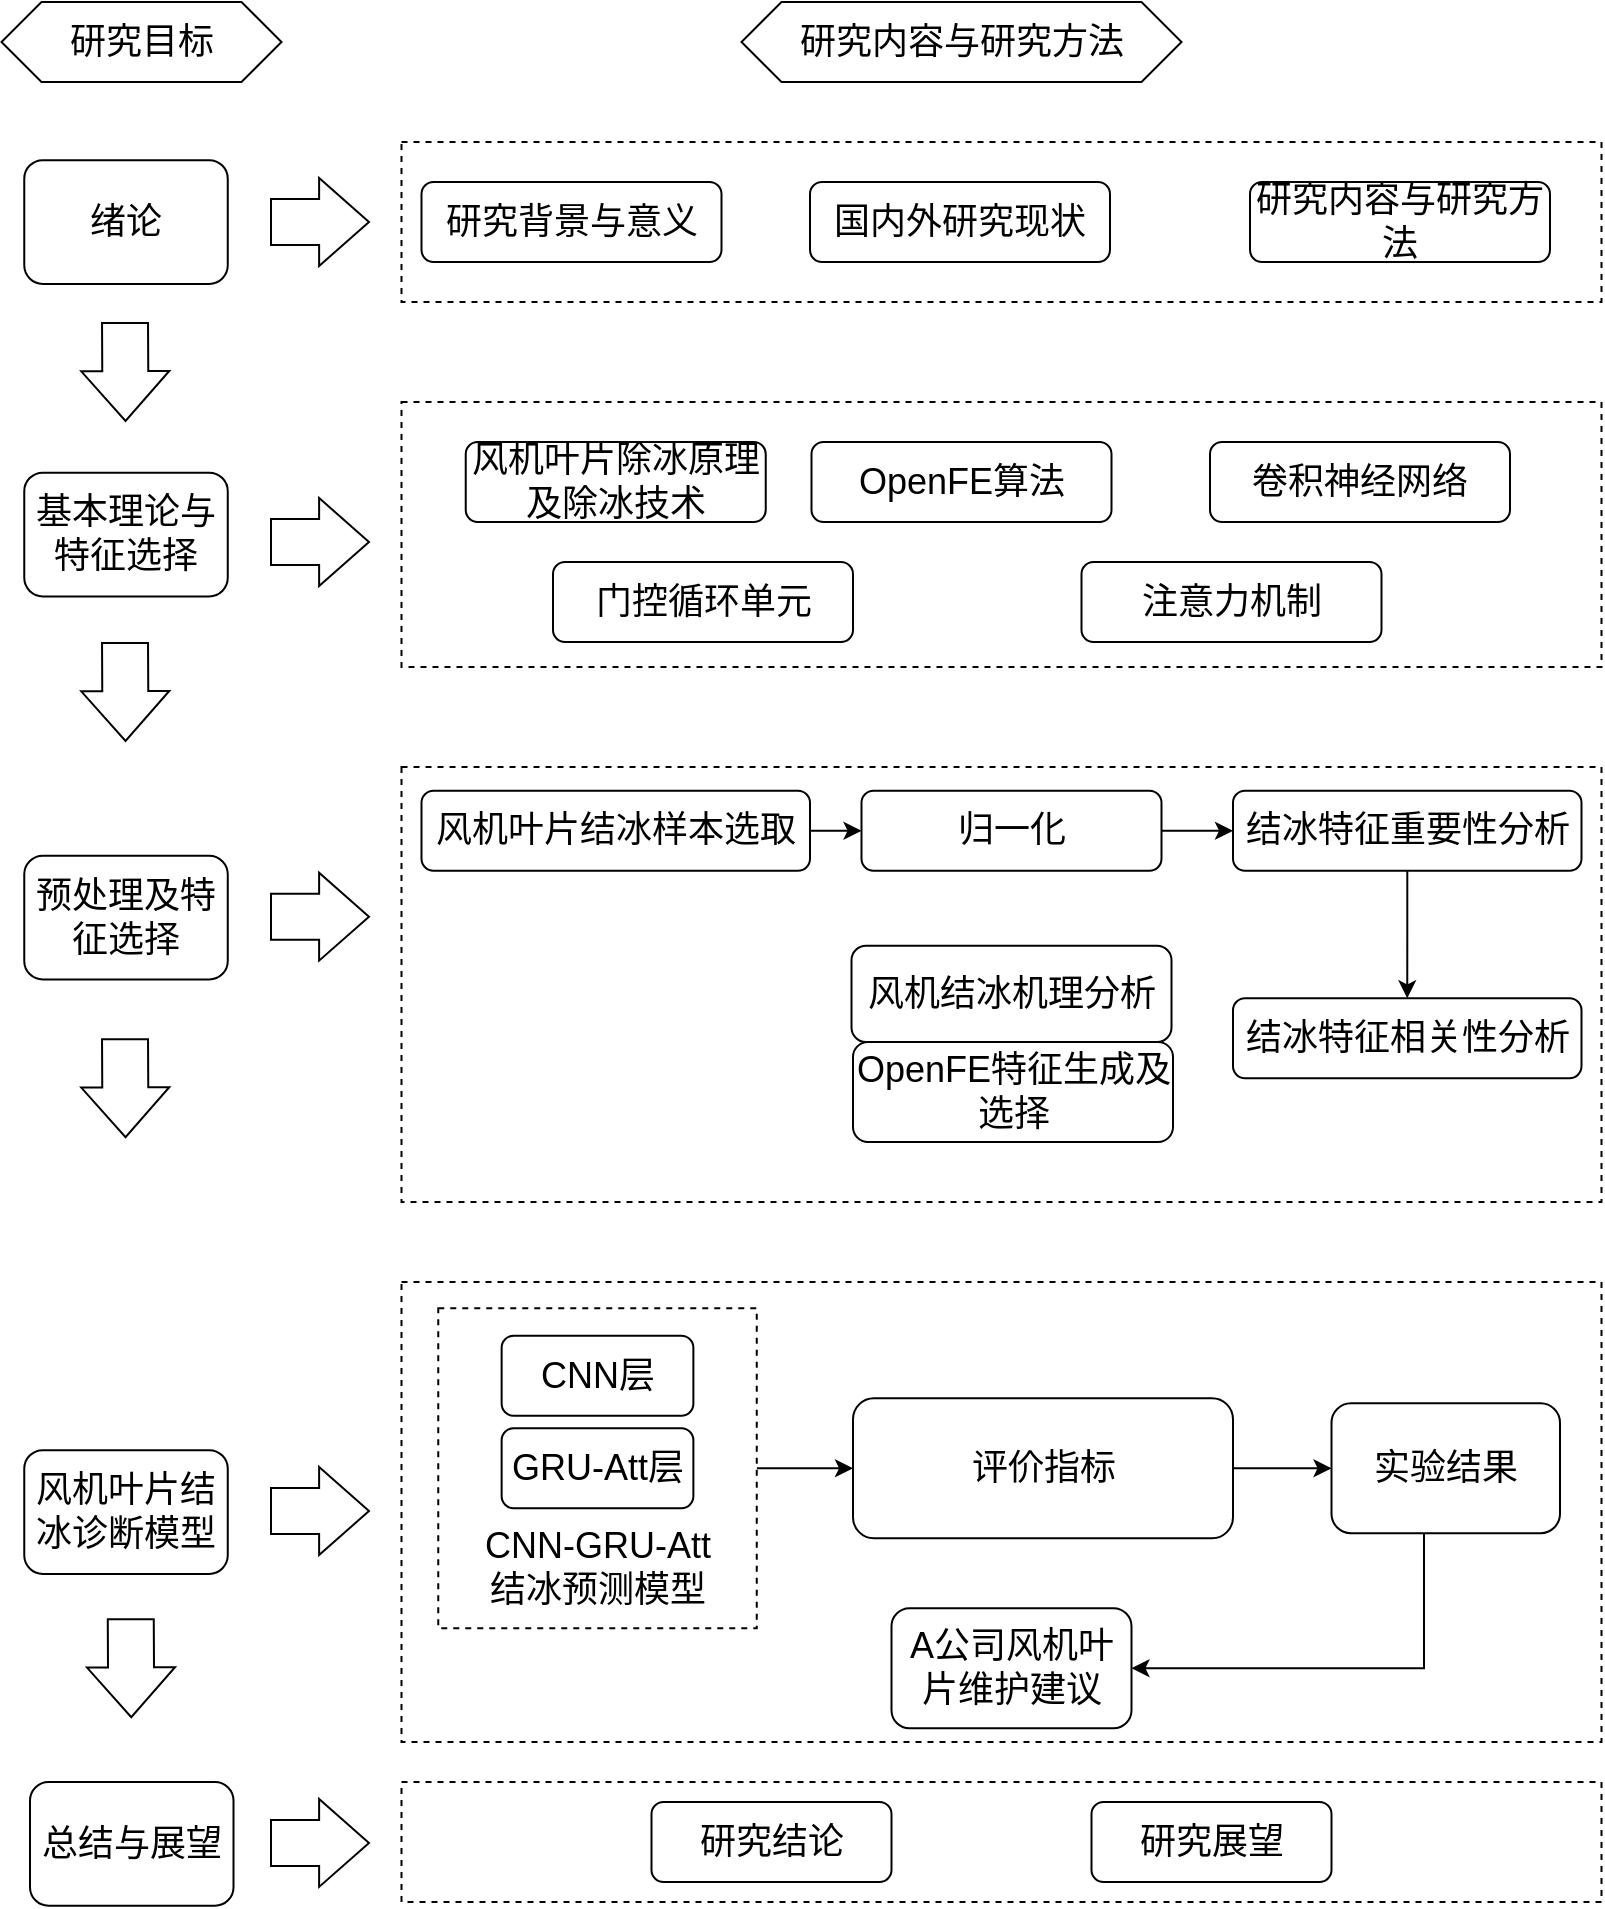 <mxfile version="25.0.3">
  <diagram name="第 1 页" id="p5fiXoCb0oHlGnUIcILo">
    <mxGraphModel dx="1221" dy="668" grid="1" gridSize="10" guides="1" tooltips="1" connect="1" arrows="1" fold="1" page="1" pageScale="1" pageWidth="827" pageHeight="1169" math="0" shadow="0">
      <root>
        <mxCell id="0" />
        <mxCell id="1" parent="0" />
        <mxCell id="f8FCbJ_lQctMmRmD2ybC-2" value="" style="rounded=0;whiteSpace=wrap;html=1;dashed=1;" parent="1" vertex="1">
          <mxGeometry x="215.75" y="412.5" width="600" height="217.5" as="geometry" />
        </mxCell>
        <mxCell id="f8FCbJ_lQctMmRmD2ybC-5" value="" style="rounded=0;whiteSpace=wrap;html=1;dashed=1;" parent="1" vertex="1">
          <mxGeometry x="215.75" y="670" width="600" height="230" as="geometry" />
        </mxCell>
        <mxCell id="f8FCbJ_lQctMmRmD2ybC-6" style="edgeStyle=orthogonalEdgeStyle;rounded=0;orthogonalLoop=1;jettySize=auto;html=1;" parent="1" source="f8FCbJ_lQctMmRmD2ybC-7" target="f8FCbJ_lQctMmRmD2ybC-46" edge="1">
          <mxGeometry relative="1" as="geometry" />
        </mxCell>
        <mxCell id="f8FCbJ_lQctMmRmD2ybC-7" value="" style="rounded=0;whiteSpace=wrap;html=1;dashed=1;" parent="1" vertex="1">
          <mxGeometry x="234.13" y="683.13" width="159.25" height="160" as="geometry" />
        </mxCell>
        <mxCell id="f8FCbJ_lQctMmRmD2ybC-8" value="" style="rounded=0;whiteSpace=wrap;html=1;dashed=1;" parent="1" vertex="1">
          <mxGeometry x="215.75" y="920" width="600" height="60" as="geometry" />
        </mxCell>
        <mxCell id="f8FCbJ_lQctMmRmD2ybC-10" value="" style="rounded=0;whiteSpace=wrap;html=1;dashed=1;" parent="1" vertex="1">
          <mxGeometry x="215.75" y="230" width="600" height="132.5" as="geometry" />
        </mxCell>
        <mxCell id="f8FCbJ_lQctMmRmD2ybC-12" value="" style="rounded=0;whiteSpace=wrap;html=1;dashed=1;" parent="1" vertex="1">
          <mxGeometry x="215.75" y="100" width="600" height="80" as="geometry" />
        </mxCell>
        <mxCell id="f8FCbJ_lQctMmRmD2ybC-13" value="&lt;font style=&quot;font-size: 18px;&quot;&gt;研究目标&lt;/font&gt;" style="shape=hexagon;perimeter=hexagonPerimeter2;whiteSpace=wrap;html=1;fixedSize=1;" parent="1" vertex="1">
          <mxGeometry x="15.75" y="30" width="140" height="40" as="geometry" />
        </mxCell>
        <mxCell id="f8FCbJ_lQctMmRmD2ybC-14" value="&lt;font style=&quot;font-size: 18px;&quot;&gt;研究内容与研究方法&lt;/font&gt;" style="shape=hexagon;perimeter=hexagonPerimeter2;whiteSpace=wrap;html=1;fixedSize=1;" parent="1" vertex="1">
          <mxGeometry x="385.75" y="30" width="220" height="40" as="geometry" />
        </mxCell>
        <mxCell id="f8FCbJ_lQctMmRmD2ybC-18" value="&lt;font style=&quot;font-size: 18px;&quot;&gt;研究背景与意义&lt;/font&gt;" style="rounded=1;whiteSpace=wrap;html=1;" parent="1" vertex="1">
          <mxGeometry x="225.75" y="120" width="150" height="40" as="geometry" />
        </mxCell>
        <mxCell id="f8FCbJ_lQctMmRmD2ybC-19" value="&lt;span style=&quot;font-size: 18px;&quot;&gt;研究内容与研究方法&lt;/span&gt;" style="rounded=1;whiteSpace=wrap;html=1;" parent="1" vertex="1">
          <mxGeometry x="640" y="120" width="150" height="40" as="geometry" />
        </mxCell>
        <mxCell id="f8FCbJ_lQctMmRmD2ybC-20" value="&lt;font style=&quot;font-size: 18px;&quot;&gt;国内外研究现状&lt;/font&gt;" style="rounded=1;whiteSpace=wrap;html=1;" parent="1" vertex="1">
          <mxGeometry x="420" y="120" width="150" height="40" as="geometry" />
        </mxCell>
        <mxCell id="f8FCbJ_lQctMmRmD2ybC-26" value="&lt;font style=&quot;font-size: 18px;&quot;&gt;OpenFE算法&lt;/font&gt;" style="rounded=1;whiteSpace=wrap;html=1;" parent="1" vertex="1">
          <mxGeometry x="420.75" y="250" width="150" height="40" as="geometry" />
        </mxCell>
        <mxCell id="f8FCbJ_lQctMmRmD2ybC-27" value="&lt;span style=&quot;font-size: 18px;&quot;&gt;卷积神经网络&lt;/span&gt;" style="rounded=1;whiteSpace=wrap;html=1;" parent="1" vertex="1">
          <mxGeometry x="620" y="250" width="150" height="40" as="geometry" />
        </mxCell>
        <mxCell id="f8FCbJ_lQctMmRmD2ybC-28" value="&lt;span style=&quot;font-size: 18px;&quot;&gt;门控循环单元&lt;/span&gt;" style="rounded=1;whiteSpace=wrap;html=1;" parent="1" vertex="1">
          <mxGeometry x="291.5" y="310" width="150" height="40" as="geometry" />
        </mxCell>
        <mxCell id="f8FCbJ_lQctMmRmD2ybC-29" value="&lt;span style=&quot;font-size: 18px;&quot;&gt;注意力机制&lt;/span&gt;" style="rounded=1;whiteSpace=wrap;html=1;" parent="1" vertex="1">
          <mxGeometry x="555.75" y="310" width="150" height="40" as="geometry" />
        </mxCell>
        <mxCell id="f8FCbJ_lQctMmRmD2ybC-33" style="edgeStyle=orthogonalEdgeStyle;rounded=0;orthogonalLoop=1;jettySize=auto;html=1;entryX=0;entryY=0.5;entryDx=0;entryDy=0;" parent="1" source="f8FCbJ_lQctMmRmD2ybC-34" target="f8FCbJ_lQctMmRmD2ybC-36" edge="1">
          <mxGeometry relative="1" as="geometry" />
        </mxCell>
        <mxCell id="f8FCbJ_lQctMmRmD2ybC-34" value="&lt;span style=&quot;font-size: 18px;&quot;&gt;风机叶片结冰样本选取&lt;/span&gt;" style="rounded=1;whiteSpace=wrap;html=1;" parent="1" vertex="1">
          <mxGeometry x="225.75" y="424.37" width="194.25" height="40" as="geometry" />
        </mxCell>
        <mxCell id="f8FCbJ_lQctMmRmD2ybC-35" style="edgeStyle=orthogonalEdgeStyle;rounded=0;orthogonalLoop=1;jettySize=auto;html=1;" parent="1" source="f8FCbJ_lQctMmRmD2ybC-36" target="f8FCbJ_lQctMmRmD2ybC-41" edge="1">
          <mxGeometry relative="1" as="geometry" />
        </mxCell>
        <mxCell id="f8FCbJ_lQctMmRmD2ybC-36" value="&lt;span style=&quot;font-size: 18px;&quot;&gt;归一化&lt;/span&gt;" style="rounded=1;whiteSpace=wrap;html=1;" parent="1" vertex="1">
          <mxGeometry x="445.75" y="424.37" width="150" height="40" as="geometry" />
        </mxCell>
        <mxCell id="f8FCbJ_lQctMmRmD2ybC-38" value="&lt;font style=&quot;font-size: 18px;&quot;&gt;结冰特征相关性分析&lt;/font&gt;" style="rounded=1;whiteSpace=wrap;html=1;" parent="1" vertex="1">
          <mxGeometry x="631.5" y="528.13" width="174.25" height="40" as="geometry" />
        </mxCell>
        <mxCell id="f8FCbJ_lQctMmRmD2ybC-39" value="&lt;span style=&quot;font-size: 18px;&quot;&gt;OpenFE特征生成及选择&lt;/span&gt;" style="rounded=1;whiteSpace=wrap;html=1;" parent="1" vertex="1">
          <mxGeometry x="441.5" y="550" width="160" height="50" as="geometry" />
        </mxCell>
        <mxCell id="f8FCbJ_lQctMmRmD2ybC-40" style="edgeStyle=orthogonalEdgeStyle;rounded=0;orthogonalLoop=1;jettySize=auto;html=1;entryX=0.5;entryY=0;entryDx=0;entryDy=0;" parent="1" source="f8FCbJ_lQctMmRmD2ybC-41" target="f8FCbJ_lQctMmRmD2ybC-38" edge="1">
          <mxGeometry relative="1" as="geometry" />
        </mxCell>
        <mxCell id="f8FCbJ_lQctMmRmD2ybC-41" value="&lt;font style=&quot;font-size: 18px;&quot;&gt;结冰特征重要性分析&lt;/font&gt;" style="rounded=1;whiteSpace=wrap;html=1;" parent="1" vertex="1">
          <mxGeometry x="631.5" y="424.37" width="174.25" height="40" as="geometry" />
        </mxCell>
        <mxCell id="f8FCbJ_lQctMmRmD2ybC-43" value="&lt;font style=&quot;font-size: 18px;&quot;&gt;风机叶片结冰诊断模型&lt;/font&gt;" style="rounded=1;whiteSpace=wrap;html=1;" parent="1" vertex="1">
          <mxGeometry x="27.13" y="754.07" width="101.75" height="61.87" as="geometry" />
        </mxCell>
        <mxCell id="f8FCbJ_lQctMmRmD2ybC-44" value="&lt;span style=&quot;font-size: 18px;&quot;&gt;GRU-Att层&lt;/span&gt;" style="rounded=1;whiteSpace=wrap;html=1;" parent="1" vertex="1">
          <mxGeometry x="265.82" y="743.13" width="95.87" height="40" as="geometry" />
        </mxCell>
        <mxCell id="f8FCbJ_lQctMmRmD2ybC-45" style="edgeStyle=orthogonalEdgeStyle;rounded=0;orthogonalLoop=1;jettySize=auto;html=1;entryX=0;entryY=0.5;entryDx=0;entryDy=0;" parent="1" source="f8FCbJ_lQctMmRmD2ybC-46" target="f8FCbJ_lQctMmRmD2ybC-48" edge="1">
          <mxGeometry relative="1" as="geometry" />
        </mxCell>
        <mxCell id="f8FCbJ_lQctMmRmD2ybC-46" value="&lt;span style=&quot;font-size: 18px;&quot;&gt;评价指标&lt;/span&gt;" style="rounded=1;whiteSpace=wrap;html=1;" parent="1" vertex="1">
          <mxGeometry x="441.5" y="728.13" width="190" height="70" as="geometry" />
        </mxCell>
        <mxCell id="f8FCbJ_lQctMmRmD2ybC-47" style="edgeStyle=orthogonalEdgeStyle;rounded=0;orthogonalLoop=1;jettySize=auto;html=1;entryX=1;entryY=0.5;entryDx=0;entryDy=0;" parent="1" source="f8FCbJ_lQctMmRmD2ybC-48" target="f8FCbJ_lQctMmRmD2ybC-57" edge="1">
          <mxGeometry relative="1" as="geometry">
            <Array as="points">
              <mxPoint x="727" y="863.13" />
            </Array>
          </mxGeometry>
        </mxCell>
        <mxCell id="f8FCbJ_lQctMmRmD2ybC-48" value="&lt;span style=&quot;font-size: 18px;&quot;&gt;实验结果&lt;/span&gt;" style="rounded=1;whiteSpace=wrap;html=1;" parent="1" vertex="1">
          <mxGeometry x="680.75" y="730.63" width="114.25" height="65" as="geometry" />
        </mxCell>
        <mxCell id="f8FCbJ_lQctMmRmD2ybC-51" value="&lt;span style=&quot;font-size: 18px;&quot;&gt;研究结论&lt;/span&gt;" style="rounded=1;whiteSpace=wrap;html=1;" parent="1" vertex="1">
          <mxGeometry x="340.75" y="930" width="120" height="40" as="geometry" />
        </mxCell>
        <mxCell id="f8FCbJ_lQctMmRmD2ybC-52" value="&lt;span style=&quot;font-size: 18px;&quot;&gt;研究展望&lt;/span&gt;" style="rounded=1;whiteSpace=wrap;html=1;" parent="1" vertex="1">
          <mxGeometry x="560.75" y="930" width="120" height="40" as="geometry" />
        </mxCell>
        <mxCell id="f8FCbJ_lQctMmRmD2ybC-54" value="&lt;span style=&quot;font-size: 18px;&quot;&gt;风机结冰机理分析&lt;/span&gt;" style="rounded=1;whiteSpace=wrap;html=1;" parent="1" vertex="1">
          <mxGeometry x="440.75" y="501.87" width="160" height="48.13" as="geometry" />
        </mxCell>
        <mxCell id="f8FCbJ_lQctMmRmD2ybC-55" value="&lt;span style=&quot;font-size: 18px;&quot;&gt;CNN层&lt;/span&gt;" style="rounded=1;whiteSpace=wrap;html=1;" parent="1" vertex="1">
          <mxGeometry x="265.82" y="696.87" width="95.87" height="40" as="geometry" />
        </mxCell>
        <mxCell id="f8FCbJ_lQctMmRmD2ybC-56" value="&lt;span style=&quot;font-size: 18px;&quot;&gt;CNN-GRU-Att结冰预测模型&lt;/span&gt;" style="rounded=1;whiteSpace=wrap;html=1;opacity=0;" parent="1" vertex="1">
          <mxGeometry x="247.66" y="793.13" width="132.19" height="40" as="geometry" />
        </mxCell>
        <mxCell id="f8FCbJ_lQctMmRmD2ybC-57" value="&lt;span style=&quot;font-size: 18px;&quot;&gt;A公司风机叶片维护建议&lt;/span&gt;" style="rounded=1;whiteSpace=wrap;html=1;" parent="1" vertex="1">
          <mxGeometry x="460.75" y="833.13" width="120" height="60" as="geometry" />
        </mxCell>
        <mxCell id="NmaUn0dJjPpodGhn62Yx-6" value="&lt;span style=&quot;font-size: 18px;&quot;&gt;预处理及特征选择&lt;/span&gt;" style="rounded=1;whiteSpace=wrap;html=1;" vertex="1" parent="1">
          <mxGeometry x="27.13" y="456.88" width="101.75" height="61.87" as="geometry" />
        </mxCell>
        <mxCell id="NmaUn0dJjPpodGhn62Yx-7" value="&lt;span style=&quot;font-size: 18px;&quot;&gt;基本理论与特征选择&lt;/span&gt;" style="rounded=1;whiteSpace=wrap;html=1;" vertex="1" parent="1">
          <mxGeometry x="27.13" y="265.32" width="101.75" height="61.87" as="geometry" />
        </mxCell>
        <mxCell id="NmaUn0dJjPpodGhn62Yx-8" value="&lt;span style=&quot;font-size: 18px;&quot;&gt;绪论&lt;/span&gt;" style="rounded=1;whiteSpace=wrap;html=1;" vertex="1" parent="1">
          <mxGeometry x="27.13" y="109.07" width="101.75" height="61.87" as="geometry" />
        </mxCell>
        <mxCell id="NmaUn0dJjPpodGhn62Yx-9" value="&lt;span style=&quot;font-size: 18px;&quot;&gt;总结与展望&lt;/span&gt;" style="rounded=1;whiteSpace=wrap;html=1;" vertex="1" parent="1">
          <mxGeometry x="30" y="920" width="101.75" height="61.87" as="geometry" />
        </mxCell>
        <mxCell id="NmaUn0dJjPpodGhn62Yx-10" value="" style="shape=flexArrow;endArrow=classic;html=1;rounded=0;width=23;endSize=7.98;" edge="1" parent="1">
          <mxGeometry width="50" height="50" relative="1" as="geometry">
            <mxPoint x="77.51" y="190" as="sourcePoint" />
            <mxPoint x="77.76" y="240" as="targetPoint" />
          </mxGeometry>
        </mxCell>
        <mxCell id="NmaUn0dJjPpodGhn62Yx-12" value="" style="shape=flexArrow;endArrow=classic;html=1;rounded=0;width=23;endSize=7.98;" edge="1" parent="1">
          <mxGeometry width="50" height="50" relative="1" as="geometry">
            <mxPoint x="77.51" y="350" as="sourcePoint" />
            <mxPoint x="77.76" y="400" as="targetPoint" />
          </mxGeometry>
        </mxCell>
        <mxCell id="NmaUn0dJjPpodGhn62Yx-13" value="" style="shape=flexArrow;endArrow=classic;html=1;rounded=0;width=23;endSize=7.98;" edge="1" parent="1">
          <mxGeometry width="50" height="50" relative="1" as="geometry">
            <mxPoint x="77.51" y="548.13" as="sourcePoint" />
            <mxPoint x="77.76" y="598.13" as="targetPoint" />
          </mxGeometry>
        </mxCell>
        <mxCell id="NmaUn0dJjPpodGhn62Yx-14" value="" style="shape=flexArrow;endArrow=classic;html=1;rounded=0;width=23;endSize=7.98;" edge="1" parent="1">
          <mxGeometry width="50" height="50" relative="1" as="geometry">
            <mxPoint x="80.38" y="838.13" as="sourcePoint" />
            <mxPoint x="80.63" y="888.13" as="targetPoint" />
          </mxGeometry>
        </mxCell>
        <mxCell id="NmaUn0dJjPpodGhn62Yx-22" value="" style="shape=flexArrow;endArrow=classic;html=1;rounded=0;width=23;endSize=7.98;" edge="1" parent="1">
          <mxGeometry width="50" height="50" relative="1" as="geometry">
            <mxPoint x="150" y="140" as="sourcePoint" />
            <mxPoint x="200" y="140" as="targetPoint" />
          </mxGeometry>
        </mxCell>
        <mxCell id="NmaUn0dJjPpodGhn62Yx-23" value="" style="shape=flexArrow;endArrow=classic;html=1;rounded=0;width=23;endSize=7.98;" edge="1" parent="1">
          <mxGeometry width="50" height="50" relative="1" as="geometry">
            <mxPoint x="150" y="300" as="sourcePoint" />
            <mxPoint x="200" y="300" as="targetPoint" />
          </mxGeometry>
        </mxCell>
        <mxCell id="NmaUn0dJjPpodGhn62Yx-24" value="" style="shape=flexArrow;endArrow=classic;html=1;rounded=0;width=23;endSize=7.98;" edge="1" parent="1">
          <mxGeometry width="50" height="50" relative="1" as="geometry">
            <mxPoint x="150" y="487.32" as="sourcePoint" />
            <mxPoint x="200" y="487.32" as="targetPoint" />
          </mxGeometry>
        </mxCell>
        <mxCell id="NmaUn0dJjPpodGhn62Yx-25" value="" style="shape=flexArrow;endArrow=classic;html=1;rounded=0;width=23;endSize=7.98;" edge="1" parent="1">
          <mxGeometry width="50" height="50" relative="1" as="geometry">
            <mxPoint x="150" y="784.51" as="sourcePoint" />
            <mxPoint x="200" y="784.51" as="targetPoint" />
          </mxGeometry>
        </mxCell>
        <mxCell id="NmaUn0dJjPpodGhn62Yx-26" value="" style="shape=flexArrow;endArrow=classic;html=1;rounded=0;width=23;endSize=7.98;" edge="1" parent="1">
          <mxGeometry width="50" height="50" relative="1" as="geometry">
            <mxPoint x="150" y="950.44" as="sourcePoint" />
            <mxPoint x="200" y="950.44" as="targetPoint" />
          </mxGeometry>
        </mxCell>
        <mxCell id="NmaUn0dJjPpodGhn62Yx-27" value="&lt;font style=&quot;font-size: 18px;&quot;&gt;风机叶片除冰原理及除冰技术&lt;/font&gt;" style="rounded=1;whiteSpace=wrap;html=1;" vertex="1" parent="1">
          <mxGeometry x="247.87" y="250" width="150" height="40" as="geometry" />
        </mxCell>
      </root>
    </mxGraphModel>
  </diagram>
</mxfile>
